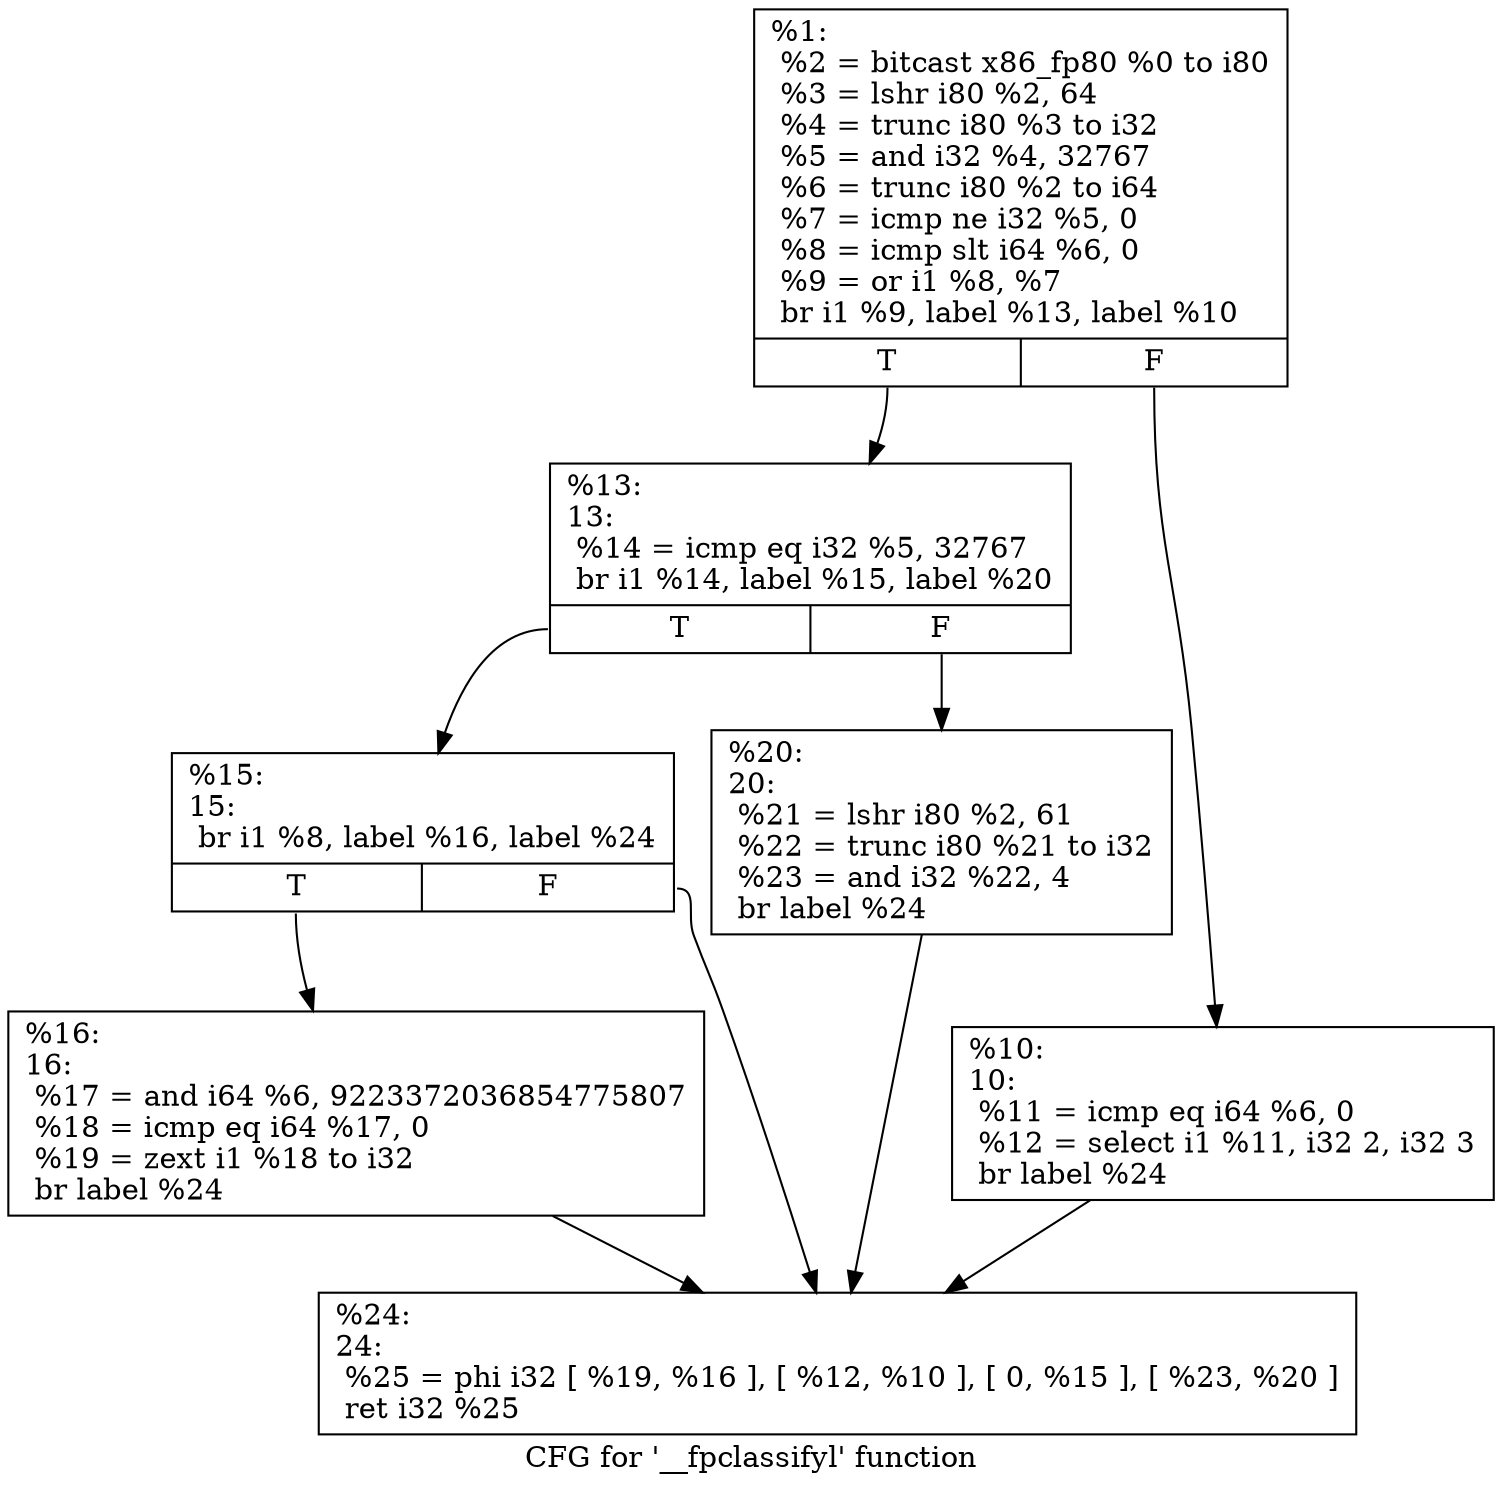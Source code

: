 digraph "CFG for '__fpclassifyl' function" {
	label="CFG for '__fpclassifyl' function";

	Node0x20328b0 [shape=record,label="{%1:\l  %2 = bitcast x86_fp80 %0 to i80\l  %3 = lshr i80 %2, 64\l  %4 = trunc i80 %3 to i32\l  %5 = and i32 %4, 32767\l  %6 = trunc i80 %2 to i64\l  %7 = icmp ne i32 %5, 0\l  %8 = icmp slt i64 %6, 0\l  %9 = or i1 %8, %7\l  br i1 %9, label %13, label %10\l|{<s0>T|<s1>F}}"];
	Node0x20328b0:s0 -> Node0x20334d0;
	Node0x20328b0:s1 -> Node0x2032900;
	Node0x2032900 [shape=record,label="{%10:\l10:                                               \l  %11 = icmp eq i64 %6, 0\l  %12 = select i1 %11, i32 2, i32 3\l  br label %24\l}"];
	Node0x2032900 -> Node0x2033610;
	Node0x20334d0 [shape=record,label="{%13:\l13:                                               \l  %14 = icmp eq i32 %5, 32767\l  br i1 %14, label %15, label %20\l|{<s0>T|<s1>F}}"];
	Node0x20334d0:s0 -> Node0x2033520;
	Node0x20334d0:s1 -> Node0x20335c0;
	Node0x2033520 [shape=record,label="{%15:\l15:                                               \l  br i1 %8, label %16, label %24\l|{<s0>T|<s1>F}}"];
	Node0x2033520:s0 -> Node0x2033570;
	Node0x2033520:s1 -> Node0x2033610;
	Node0x2033570 [shape=record,label="{%16:\l16:                                               \l  %17 = and i64 %6, 9223372036854775807\l  %18 = icmp eq i64 %17, 0\l  %19 = zext i1 %18 to i32\l  br label %24\l}"];
	Node0x2033570 -> Node0x2033610;
	Node0x20335c0 [shape=record,label="{%20:\l20:                                               \l  %21 = lshr i80 %2, 61\l  %22 = trunc i80 %21 to i32\l  %23 = and i32 %22, 4\l  br label %24\l}"];
	Node0x20335c0 -> Node0x2033610;
	Node0x2033610 [shape=record,label="{%24:\l24:                                               \l  %25 = phi i32 [ %19, %16 ], [ %12, %10 ], [ 0, %15 ], [ %23, %20 ]\l  ret i32 %25\l}"];
}
